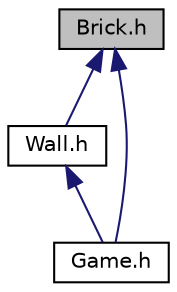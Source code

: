 digraph "Brick.h"
{
 // LATEX_PDF_SIZE
  edge [fontname="Helvetica",fontsize="10",labelfontname="Helvetica",labelfontsize="10"];
  node [fontname="Helvetica",fontsize="10",shape=record];
  Node1 [label="Brick.h",height=0.2,width=0.4,color="black", fillcolor="grey75", style="filled", fontcolor="black",tooltip="Contiene todas las caracteristicas y funcionalidades de los bloques, es decir esta clase contiene a l..."];
  Node1 -> Node2 [dir="back",color="midnightblue",fontsize="10",style="solid"];
  Node2 [label="Wall.h",height=0.2,width=0.4,color="black", fillcolor="white", style="filled",URL="$Wall_8h.html",tooltip="Contiene las funciones y caracteristicas de la clase Wall."];
  Node2 -> Node3 [dir="back",color="midnightblue",fontsize="10",style="solid"];
  Node3 [label="Game.h",height=0.2,width=0.4,color="black", fillcolor="white", style="filled",URL="$Game_8h.html",tooltip="Clase la cual maneja gran parte de la logica y repeticion del juego."];
  Node1 -> Node3 [dir="back",color="midnightblue",fontsize="10",style="solid"];
}
